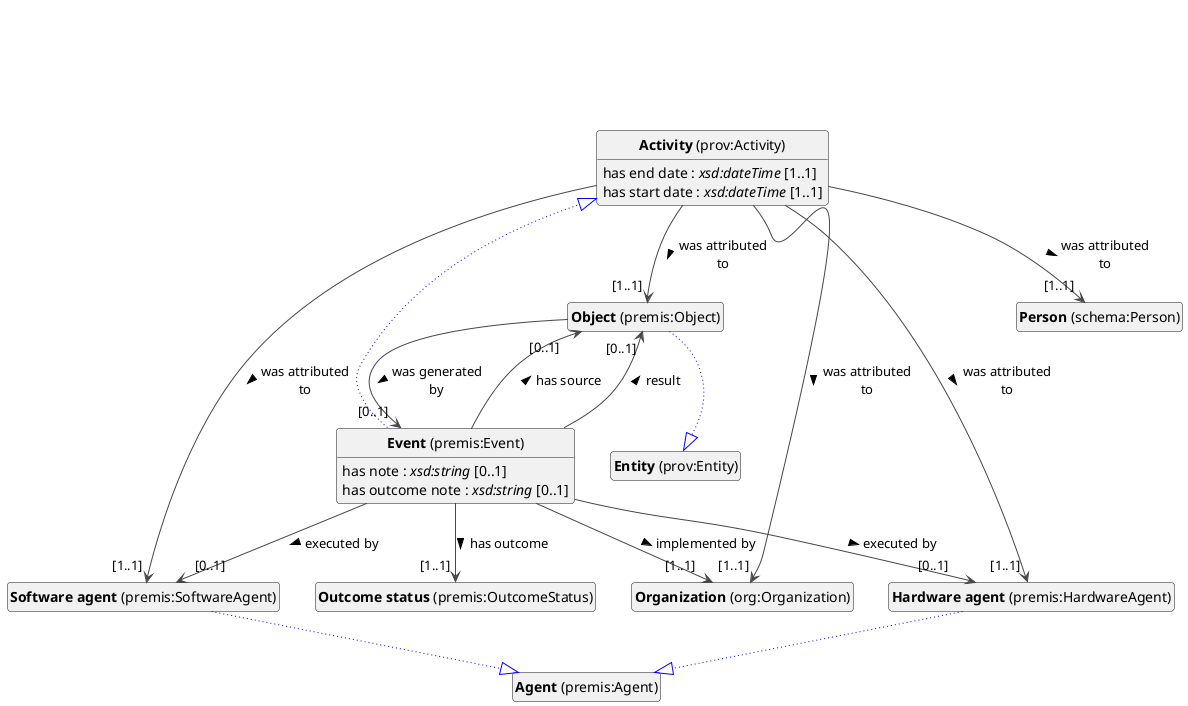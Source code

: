 @startuml
!theme vibrant
skinparam classFontSize 14
!define LIGHTORANGE
skinparam componentStyle uml2
skinparam wrapMessageWidth 100
' skinparam ArrowColor #Maroon
' Remove shadows
skinparam shadowing false
'skinparam linetype polyline
skinparam ArrowMessageAlignment left


class "<b>Activity</b> (prov:Activity)" as prov_Activity [[#prov%3AActivity]]
class "<b>Event</b> (premis:Event)" as premis_Event [[#premis%3AEvent]]
class "<b>Activity</b> (prov:Activity)" as prov_Activity [[#prov%3AActivity]]
class "<b>Object</b> (premis:Object)" as premis_Object [[#premis%3AObject]]
class "<b>Entity</b> (prov:Entity)" as prov_Entity [[#prov%3AEntity]]
class "<b>Outcome status</b> (premis:OutcomeStatus)" as premis_OutcomeStatus [[#premis%3AOutcomeStatus]]
class "<b>Hardware agent</b> (premis:HardwareAgent)" as premis_HardwareAgent [[#premis%3AHardwareAgent]]
class "<b>Agent</b> (premis:Agent)" as premis_Agent [[#premis%3AAgent]]
class "<b>Organization</b> (org:Organization)" as org_Organization [[#org%3AOrganization]]
class "<b>Person</b> (schema:Person)" as schema_Person [[#schema%3APerson]]
class "<b>Software agent</b> (premis:SoftwareAgent)" as premis_SoftwareAgent [[#premis%3ASoftwareAgent]]
class "<b>Agent</b> (premis:Agent)" as premis_Agent [[#premis%3AAgent]]


prov_Activity : has end date : <i>xsd:dateTime</i> [1..1]


prov_Activity : has start date : <i>xsd:dateTime</i> [1..1]


prov_Activity --> "[1..1]" premis_Object : was attributed to >
prov_Activity --> "[1..1]" schema_Person : was attributed to >
prov_Activity --> "[1..1]" org_Organization : was attributed to >
prov_Activity --> "[1..1]" premis_SoftwareAgent : was attributed to >
prov_Activity --> "[1..1]" premis_HardwareAgent : was attributed to >

premis_Event --|> prov_Activity #blue;line.dotted;text:blue


premis_Event --> "[0..1]" premis_SoftwareAgent : executed by >
premis_Event --> "[0..1]" premis_HardwareAgent : executed by >
premis_Event : has note : <i>xsd:string</i> [0..1]


premis_Event --> "[1..1]" premis_OutcomeStatus : has outcome >
premis_Event : has outcome note : <i>xsd:string</i> [0..1]


premis_Event --> "[0..1]" premis_Object : has source >

premis_Event --> "[1..1]" org_Organization : implemented by >

premis_Event --> "[0..1]" premis_Object : result >

premis_Object --|> prov_Entity #blue;line.dotted;text:blue


premis_Object --> "[0..1]" premis_Event : was generated by >



premis_HardwareAgent --|> premis_Agent #blue;line.dotted;text:blue






premis_SoftwareAgent --|> premis_Agent #blue;line.dotted;text:blue



hide circle
hide methods
hide empty members
@enduml


